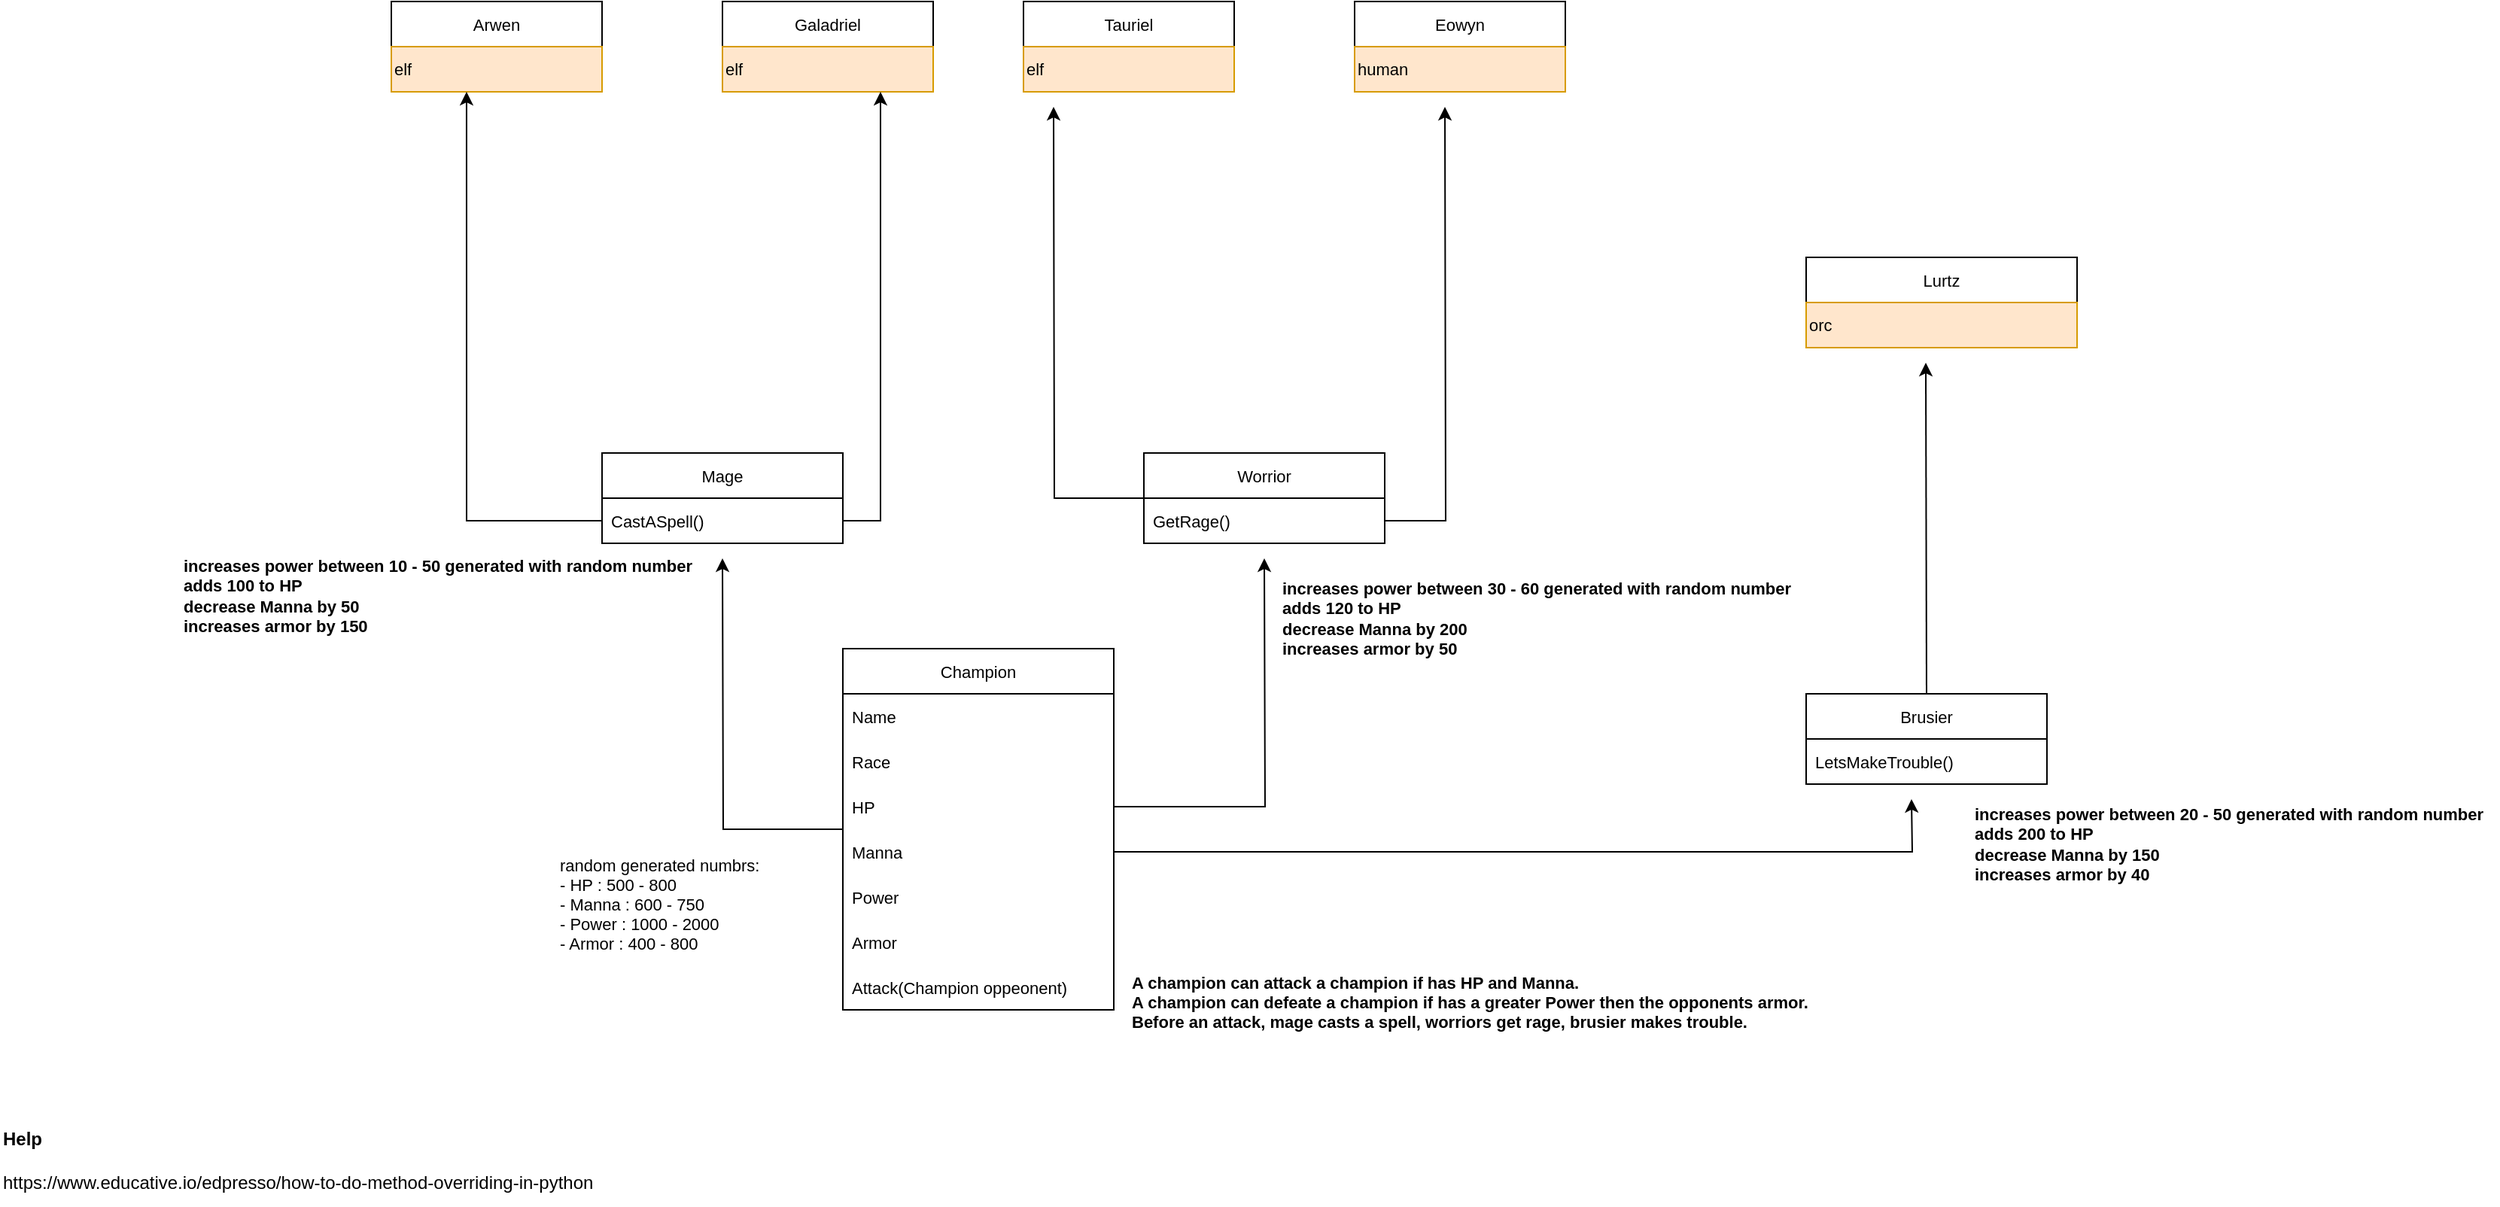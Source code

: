 <mxfile version="17.2.1" type="device"><diagram id="mYoo27Vb8SvQo7_5Al_7" name="Page-1"><mxGraphModel dx="1778" dy="1081" grid="1" gridSize="10" guides="1" tooltips="1" connect="1" arrows="1" fold="1" page="1" pageScale="1" pageWidth="1654" pageHeight="1169" math="0" shadow="0"><root><mxCell id="0"/><mxCell id="1" parent="0"/><mxCell id="QSkm9KFNg8rkQErmCfEl-13" style="edgeStyle=orthogonalEdgeStyle;rounded=0;orthogonalLoop=1;jettySize=auto;html=1;" edge="1" parent="1" source="1ZWrIxAvPDEzo9CS04eM-1"><mxGeometry relative="1" as="geometry"><mxPoint x="520" y="510" as="targetPoint"/></mxGeometry></mxCell><mxCell id="1ZWrIxAvPDEzo9CS04eM-1" value="Champion" style="swimlane;fontStyle=0;childLayout=stackLayout;horizontal=1;startSize=30;horizontalStack=0;resizeParent=1;resizeParentMax=0;resizeLast=0;collapsible=1;marginBottom=0;fontSize=11;" parent="1" vertex="1"><mxGeometry x="600" y="570" width="180" height="240" as="geometry"/></mxCell><mxCell id="1ZWrIxAvPDEzo9CS04eM-2" value="Name" style="text;strokeColor=none;fillColor=none;align=left;verticalAlign=middle;spacingLeft=4;spacingRight=4;overflow=hidden;points=[[0,0.5],[1,0.5]];portConstraint=eastwest;rotatable=0;fontSize=11;" parent="1ZWrIxAvPDEzo9CS04eM-1" vertex="1"><mxGeometry y="30" width="180" height="30" as="geometry"/></mxCell><mxCell id="1ZWrIxAvPDEzo9CS04eM-3" value="Race" style="text;strokeColor=none;fillColor=none;align=left;verticalAlign=middle;spacingLeft=4;spacingRight=4;overflow=hidden;points=[[0,0.5],[1,0.5]];portConstraint=eastwest;rotatable=0;fontSize=11;" parent="1ZWrIxAvPDEzo9CS04eM-1" vertex="1"><mxGeometry y="60" width="180" height="30" as="geometry"/></mxCell><mxCell id="1ZWrIxAvPDEzo9CS04eM-4" value="HP" style="text;strokeColor=none;fillColor=none;align=left;verticalAlign=middle;spacingLeft=4;spacingRight=4;overflow=hidden;points=[[0,0.5],[1,0.5]];portConstraint=eastwest;rotatable=0;fontSize=11;" parent="1ZWrIxAvPDEzo9CS04eM-1" vertex="1"><mxGeometry y="90" width="180" height="30" as="geometry"/></mxCell><mxCell id="1ZWrIxAvPDEzo9CS04eM-6" value="Manna" style="text;strokeColor=none;fillColor=none;align=left;verticalAlign=middle;spacingLeft=4;spacingRight=4;overflow=hidden;points=[[0,0.5],[1,0.5]];portConstraint=eastwest;rotatable=0;fontSize=11;" parent="1ZWrIxAvPDEzo9CS04eM-1" vertex="1"><mxGeometry y="120" width="180" height="30" as="geometry"/></mxCell><mxCell id="1ZWrIxAvPDEzo9CS04eM-12" value="Power" style="text;strokeColor=none;fillColor=none;align=left;verticalAlign=middle;spacingLeft=4;spacingRight=4;overflow=hidden;points=[[0,0.5],[1,0.5]];portConstraint=eastwest;rotatable=0;fontSize=11;" parent="1ZWrIxAvPDEzo9CS04eM-1" vertex="1"><mxGeometry y="150" width="180" height="30" as="geometry"/></mxCell><mxCell id="1ZWrIxAvPDEzo9CS04eM-13" value="Armor" style="text;strokeColor=none;fillColor=none;align=left;verticalAlign=middle;spacingLeft=4;spacingRight=4;overflow=hidden;points=[[0,0.5],[1,0.5]];portConstraint=eastwest;rotatable=0;fontSize=11;" parent="1ZWrIxAvPDEzo9CS04eM-1" vertex="1"><mxGeometry y="180" width="180" height="30" as="geometry"/></mxCell><mxCell id="1ZWrIxAvPDEzo9CS04eM-57" value="Attack(Champion oppeonent)" style="text;strokeColor=none;fillColor=none;align=left;verticalAlign=middle;spacingLeft=4;spacingRight=4;overflow=hidden;points=[[0,0.5],[1,0.5]];portConstraint=eastwest;rotatable=0;fontSize=11;" parent="1ZWrIxAvPDEzo9CS04eM-1" vertex="1"><mxGeometry y="210" width="180" height="30" as="geometry"/></mxCell><mxCell id="1ZWrIxAvPDEzo9CS04eM-15" value="Arwen" style="swimlane;fontStyle=0;childLayout=stackLayout;horizontal=1;startSize=30;horizontalStack=0;resizeParent=1;resizeParentMax=0;resizeLast=0;collapsible=1;marginBottom=0;fontSize=11;" parent="1" vertex="1"><mxGeometry x="300" y="140" width="140" height="60" as="geometry"/></mxCell><mxCell id="1ZWrIxAvPDEzo9CS04eM-60" value="elf" style="text;html=1;strokeColor=#d79b00;fillColor=#ffe6cc;align=left;verticalAlign=middle;whiteSpace=wrap;rounded=0;fontSize=11;" parent="1ZWrIxAvPDEzo9CS04eM-15" vertex="1"><mxGeometry y="30" width="140" height="30" as="geometry"/></mxCell><mxCell id="1ZWrIxAvPDEzo9CS04eM-19" value="Galadriel" style="swimlane;fontStyle=0;childLayout=stackLayout;horizontal=1;startSize=30;horizontalStack=0;resizeParent=1;resizeParentMax=0;resizeLast=0;collapsible=1;marginBottom=0;fontSize=11;" parent="1" vertex="1"><mxGeometry x="520" y="140" width="140" height="60" as="geometry"/></mxCell><mxCell id="1ZWrIxAvPDEzo9CS04eM-61" value="elf" style="text;html=1;strokeColor=#d79b00;fillColor=#ffe6cc;align=left;verticalAlign=middle;whiteSpace=wrap;rounded=0;fontSize=11;" parent="1ZWrIxAvPDEzo9CS04eM-19" vertex="1"><mxGeometry y="30" width="140" height="30" as="geometry"/></mxCell><mxCell id="1ZWrIxAvPDEzo9CS04eM-24" value="Tauriel" style="swimlane;fontStyle=0;childLayout=stackLayout;horizontal=1;startSize=30;horizontalStack=0;resizeParent=1;resizeParentMax=0;resizeLast=0;collapsible=1;marginBottom=0;fontSize=11;" parent="1" vertex="1"><mxGeometry x="720" y="140" width="140" height="60" as="geometry"/></mxCell><mxCell id="1ZWrIxAvPDEzo9CS04eM-62" value="elf" style="text;html=1;strokeColor=#d79b00;fillColor=#ffe6cc;align=left;verticalAlign=middle;whiteSpace=wrap;rounded=0;fontSize=11;" parent="1ZWrIxAvPDEzo9CS04eM-24" vertex="1"><mxGeometry y="30" width="140" height="30" as="geometry"/></mxCell><mxCell id="1ZWrIxAvPDEzo9CS04eM-30" value="Eowyn" style="swimlane;fontStyle=0;childLayout=stackLayout;horizontal=1;startSize=30;horizontalStack=0;resizeParent=1;resizeParentMax=0;resizeLast=0;collapsible=1;marginBottom=0;fontSize=11;" parent="1" vertex="1"><mxGeometry x="940" y="140" width="140" height="60" as="geometry"/></mxCell><mxCell id="1ZWrIxAvPDEzo9CS04eM-63" value="human" style="text;html=1;strokeColor=#d79b00;fillColor=#ffe6cc;align=left;verticalAlign=middle;whiteSpace=wrap;rounded=0;fontSize=11;" parent="1ZWrIxAvPDEzo9CS04eM-30" vertex="1"><mxGeometry y="30" width="140" height="30" as="geometry"/></mxCell><mxCell id="1ZWrIxAvPDEzo9CS04eM-35" value="Mage" style="swimlane;fontStyle=0;childLayout=stackLayout;horizontal=1;startSize=30;horizontalStack=0;resizeParent=1;resizeParentMax=0;resizeLast=0;collapsible=1;marginBottom=0;fontSize=11;" parent="1" vertex="1"><mxGeometry x="440" y="440" width="160" height="60" as="geometry"/></mxCell><mxCell id="1ZWrIxAvPDEzo9CS04eM-36" value="CastASpell()" style="text;strokeColor=none;fillColor=none;align=left;verticalAlign=middle;spacingLeft=4;spacingRight=4;overflow=hidden;points=[[0,0.5],[1,0.5]];portConstraint=eastwest;rotatable=0;fontSize=11;" parent="1ZWrIxAvPDEzo9CS04eM-35" vertex="1"><mxGeometry y="30" width="160" height="30" as="geometry"/></mxCell><mxCell id="QSkm9KFNg8rkQErmCfEl-8" style="edgeStyle=orthogonalEdgeStyle;rounded=0;orthogonalLoop=1;jettySize=auto;html=1;" edge="1" parent="1" source="1ZWrIxAvPDEzo9CS04eM-39"><mxGeometry relative="1" as="geometry"><mxPoint x="740" y="210" as="targetPoint"/></mxGeometry></mxCell><mxCell id="1ZWrIxAvPDEzo9CS04eM-39" value="Worrior" style="swimlane;fontStyle=0;childLayout=stackLayout;horizontal=1;startSize=30;horizontalStack=0;resizeParent=1;resizeParentMax=0;resizeLast=0;collapsible=1;marginBottom=0;fontSize=11;" parent="1" vertex="1"><mxGeometry x="800" y="440" width="160" height="60" as="geometry"/></mxCell><mxCell id="1ZWrIxAvPDEzo9CS04eM-42" value="GetRage()" style="text;strokeColor=none;fillColor=none;align=left;verticalAlign=middle;spacingLeft=4;spacingRight=4;overflow=hidden;points=[[0,0.5],[1,0.5]];portConstraint=eastwest;rotatable=0;fontSize=11;" parent="1ZWrIxAvPDEzo9CS04eM-39" vertex="1"><mxGeometry y="30" width="160" height="30" as="geometry"/></mxCell><mxCell id="1ZWrIxAvPDEzo9CS04eM-54" value="random generated numbrs:&lt;br&gt;- HP : 500 - 800&lt;br&gt;- Manna : 600 - 750&lt;br&gt;- Power : 1000 - 2000&lt;br&gt;- Armor : 400 - 800" style="text;html=1;strokeColor=none;fillColor=none;align=left;verticalAlign=middle;whiteSpace=wrap;rounded=0;fontSize=11;" parent="1" vertex="1"><mxGeometry x="410" y="710" width="190" height="60" as="geometry"/></mxCell><mxCell id="1ZWrIxAvPDEzo9CS04eM-55" value="&lt;b&gt;increases power between 10 - 50 generated with random number&lt;br&gt;adds 100 to HP&lt;br&gt;decrease Manna by 50&lt;br&gt;increases armor by 150&lt;br&gt;&lt;/b&gt;" style="text;html=1;strokeColor=none;fillColor=none;align=left;verticalAlign=middle;whiteSpace=wrap;rounded=0;fontSize=11;" parent="1" vertex="1"><mxGeometry x="160" y="490" width="370" height="90" as="geometry"/></mxCell><mxCell id="1ZWrIxAvPDEzo9CS04eM-56" value="&lt;b&gt;increases power between 30 - 60 generated with random number&lt;br&gt;adds 120 to HP&lt;br&gt;decrease Manna by 200&lt;br&gt;increases armor by 50&lt;br&gt;&lt;/b&gt;" style="text;html=1;strokeColor=none;fillColor=none;align=left;verticalAlign=middle;whiteSpace=wrap;rounded=0;fontSize=11;" parent="1" vertex="1"><mxGeometry x="890" y="510" width="350" height="80" as="geometry"/></mxCell><mxCell id="1ZWrIxAvPDEzo9CS04eM-58" value="A champion can attack a champion if has HP and Manna.&lt;br&gt;A champion can defeate a champion if has a greater Power then the opponents armor.&lt;br&gt;Before an attack, mage casts a spell, worriors get rage, brusier makes trouble." style="text;html=1;strokeColor=none;fillColor=none;align=left;verticalAlign=middle;whiteSpace=wrap;rounded=0;fontSize=11;fontStyle=1" parent="1" vertex="1"><mxGeometry x="790" y="780" width="490" height="50" as="geometry"/></mxCell><mxCell id="1ZWrIxAvPDEzo9CS04eM-66" value="Lurtz" style="swimlane;fontStyle=0;childLayout=stackLayout;horizontal=1;startSize=30;horizontalStack=0;resizeParent=1;resizeParentMax=0;resizeLast=0;collapsible=1;marginBottom=0;fontSize=11;" parent="1" vertex="1"><mxGeometry x="1240" y="310" width="180" height="60" as="geometry"/></mxCell><mxCell id="1ZWrIxAvPDEzo9CS04eM-67" value="orc" style="text;html=1;strokeColor=#d79b00;fillColor=#ffe6cc;align=left;verticalAlign=middle;whiteSpace=wrap;rounded=0;fontSize=11;" parent="1ZWrIxAvPDEzo9CS04eM-66" vertex="1"><mxGeometry y="30" width="180" height="30" as="geometry"/></mxCell><mxCell id="QSkm9KFNg8rkQErmCfEl-7" style="edgeStyle=orthogonalEdgeStyle;rounded=0;orthogonalLoop=1;jettySize=auto;html=1;entryX=0.75;entryY=1;entryDx=0;entryDy=0;" edge="1" parent="1" source="1ZWrIxAvPDEzo9CS04eM-36" target="1ZWrIxAvPDEzo9CS04eM-61"><mxGeometry relative="1" as="geometry"/></mxCell><mxCell id="QSkm9KFNg8rkQErmCfEl-14" style="edgeStyle=orthogonalEdgeStyle;rounded=0;orthogonalLoop=1;jettySize=auto;html=1;" edge="1" parent="1" source="1ZWrIxAvPDEzo9CS04eM-4"><mxGeometry relative="1" as="geometry"><mxPoint x="880" y="510" as="targetPoint"/></mxGeometry></mxCell><mxCell id="QSkm9KFNg8rkQErmCfEl-15" style="edgeStyle=orthogonalEdgeStyle;rounded=0;orthogonalLoop=1;jettySize=auto;html=1;" edge="1" parent="1" source="1ZWrIxAvPDEzo9CS04eM-42"><mxGeometry relative="1" as="geometry"><mxPoint x="1000" y="210.0" as="targetPoint"/></mxGeometry></mxCell><mxCell id="QSkm9KFNg8rkQErmCfEl-21" style="edgeStyle=orthogonalEdgeStyle;rounded=0;orthogonalLoop=1;jettySize=auto;html=1;exitX=0.5;exitY=0;exitDx=0;exitDy=0;" edge="1" parent="1" source="QSkm9KFNg8rkQErmCfEl-16"><mxGeometry relative="1" as="geometry"><mxPoint x="1319.5" y="380.0" as="targetPoint"/></mxGeometry></mxCell><mxCell id="QSkm9KFNg8rkQErmCfEl-16" value="Brusier" style="swimlane;fontStyle=0;childLayout=stackLayout;horizontal=1;startSize=30;horizontalStack=0;resizeParent=1;resizeParentMax=0;resizeLast=0;collapsible=1;marginBottom=0;fontSize=11;" vertex="1" parent="1"><mxGeometry x="1240" y="600" width="160" height="60" as="geometry"/></mxCell><mxCell id="QSkm9KFNg8rkQErmCfEl-17" value="LetsMakeTrouble()" style="text;strokeColor=none;fillColor=none;align=left;verticalAlign=middle;spacingLeft=4;spacingRight=4;overflow=hidden;points=[[0,0.5],[1,0.5]];portConstraint=eastwest;rotatable=0;fontSize=11;" vertex="1" parent="QSkm9KFNg8rkQErmCfEl-16"><mxGeometry y="30" width="160" height="30" as="geometry"/></mxCell><mxCell id="QSkm9KFNg8rkQErmCfEl-18" style="edgeStyle=orthogonalEdgeStyle;rounded=0;orthogonalLoop=1;jettySize=auto;html=1;entryX=0.357;entryY=1;entryDx=0;entryDy=0;entryPerimeter=0;" edge="1" parent="1" source="1ZWrIxAvPDEzo9CS04eM-36" target="1ZWrIxAvPDEzo9CS04eM-60"><mxGeometry relative="1" as="geometry"/></mxCell><mxCell id="QSkm9KFNg8rkQErmCfEl-19" value="&lt;b&gt;increases power between 20 - 50 generated with random number&lt;br&gt;adds 200 to HP&lt;br&gt;decrease Manna by 150&lt;br&gt;increases armor by 40&lt;br&gt;&lt;/b&gt;" style="text;html=1;strokeColor=none;fillColor=none;align=left;verticalAlign=middle;whiteSpace=wrap;rounded=0;fontSize=11;" vertex="1" parent="1"><mxGeometry x="1350" y="660" width="350" height="80" as="geometry"/></mxCell><mxCell id="QSkm9KFNg8rkQErmCfEl-20" style="edgeStyle=orthogonalEdgeStyle;rounded=0;orthogonalLoop=1;jettySize=auto;html=1;" edge="1" parent="1" source="1ZWrIxAvPDEzo9CS04eM-6"><mxGeometry relative="1" as="geometry"><mxPoint x="1310" y="670.0" as="targetPoint"/></mxGeometry></mxCell><mxCell id="QSkm9KFNg8rkQErmCfEl-22" value="&lt;b&gt;Help&lt;/b&gt;&lt;br&gt;&lt;br&gt;https://www.educative.io/edpresso/how-to-do-method-overriding-in-python" style="text;html=1;strokeColor=none;fillColor=none;align=left;verticalAlign=middle;whiteSpace=wrap;rounded=0;" vertex="1" parent="1"><mxGeometry x="40" y="880" width="520" height="60" as="geometry"/></mxCell></root></mxGraphModel></diagram></mxfile>